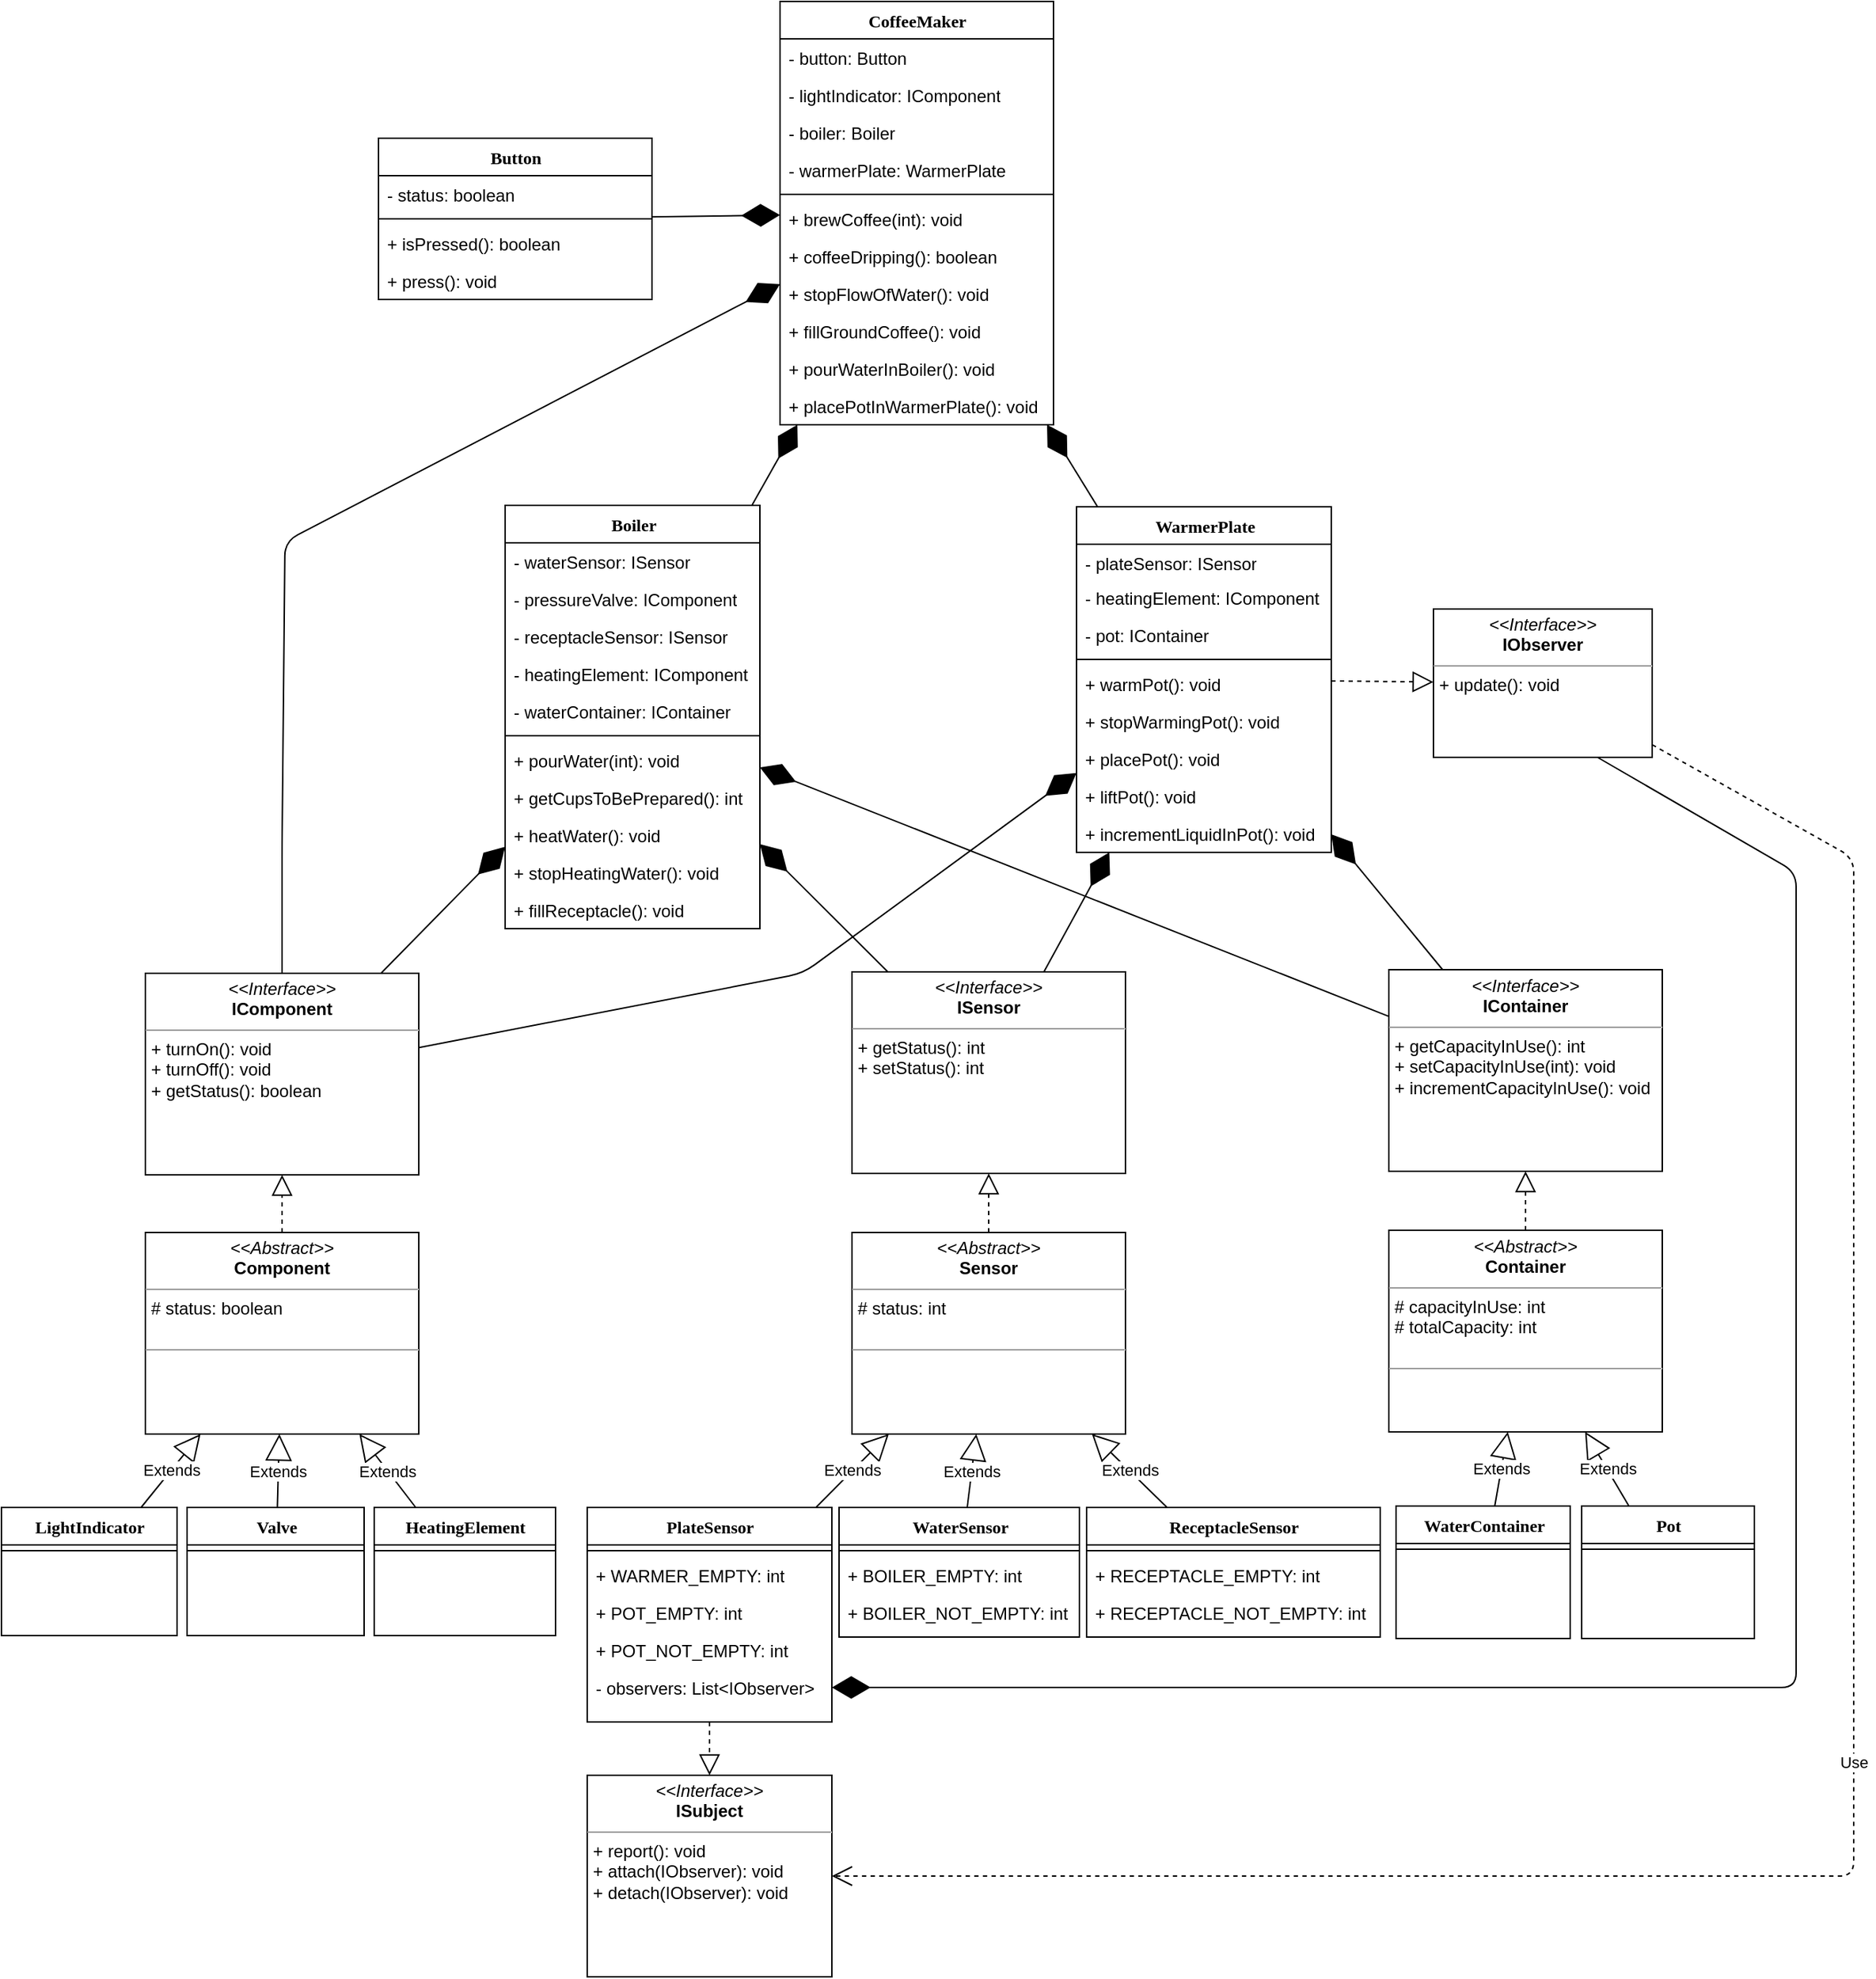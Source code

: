 <mxfile version="10.6.7" type="device"><diagram name="Page-1" id="6133507b-19e7-1e82-6fc7-422aa6c4b21f"><mxGraphModel dx="1800" dy="1575" grid="1" gridSize="10" guides="1" tooltips="1" connect="1" arrows="1" fold="1" page="1" pageScale="1" pageWidth="1100" pageHeight="850" background="#ffffff" math="0" shadow="0"><root><mxCell id="0"/><mxCell id="1" parent="0"/><mxCell id="235556782a83e6d0-1" value="LightIndicator" style="swimlane;html=1;fontStyle=1;align=center;verticalAlign=top;childLayout=stackLayout;horizontal=1;startSize=26;horizontalStack=0;resizeParent=1;resizeLast=0;collapsible=1;marginBottom=0;swimlaneFillColor=#ffffff;rounded=0;shadow=0;comic=0;labelBackgroundColor=none;strokeColor=#000000;strokeWidth=1;fillColor=none;fontFamily=Verdana;fontSize=12;fontColor=#000000;" parent="1" vertex="1"><mxGeometry x="153" y="591" width="122" height="89" as="geometry"/></mxCell><mxCell id="235556782a83e6d0-6" value="" style="line;html=1;strokeWidth=1;fillColor=none;align=left;verticalAlign=middle;spacingTop=-1;spacingLeft=3;spacingRight=3;rotatable=0;labelPosition=right;points=[];portConstraint=eastwest;" parent="235556782a83e6d0-1" vertex="1"><mxGeometry y="26" width="122" height="8" as="geometry"/></mxCell><mxCell id="78961159f06e98e8-69" value="Valve" style="swimlane;html=1;fontStyle=1;align=center;verticalAlign=top;childLayout=stackLayout;horizontal=1;startSize=26;horizontalStack=0;resizeParent=1;resizeLast=0;collapsible=1;marginBottom=0;swimlaneFillColor=#ffffff;rounded=0;shadow=0;comic=0;labelBackgroundColor=none;strokeColor=#000000;strokeWidth=1;fillColor=none;fontFamily=Verdana;fontSize=12;fontColor=#000000;" parent="1" vertex="1"><mxGeometry x="282" y="591" width="123" height="89" as="geometry"/></mxCell><mxCell id="78961159f06e98e8-77" value="" style="line;html=1;strokeWidth=1;fillColor=none;align=left;verticalAlign=middle;spacingTop=-1;spacingLeft=3;spacingRight=3;rotatable=0;labelPosition=right;points=[];portConstraint=eastwest;" parent="78961159f06e98e8-69" vertex="1"><mxGeometry y="26" width="123" height="8" as="geometry"/></mxCell><mxCell id="78961159f06e98e8-108" value="HeatingElement" style="swimlane;html=1;fontStyle=1;align=center;verticalAlign=top;childLayout=stackLayout;horizontal=1;startSize=26;horizontalStack=0;resizeParent=1;resizeLast=0;collapsible=1;marginBottom=0;swimlaneFillColor=#ffffff;rounded=0;shadow=0;comic=0;labelBackgroundColor=none;strokeColor=#000000;strokeWidth=1;fillColor=none;fontFamily=Verdana;fontSize=12;fontColor=#000000;" parent="1" vertex="1"><mxGeometry x="412" y="591" width="126" height="89" as="geometry"/></mxCell><mxCell id="78961159f06e98e8-116" value="" style="line;html=1;strokeWidth=1;fillColor=none;align=left;verticalAlign=middle;spacingTop=-1;spacingLeft=3;spacingRight=3;rotatable=0;labelPosition=right;points=[];portConstraint=eastwest;" parent="78961159f06e98e8-108" vertex="1"><mxGeometry y="26" width="126" height="8" as="geometry"/></mxCell><mxCell id="b94bc138ca980ef-1" value="&lt;p style=&quot;margin: 0px ; margin-top: 4px ; text-align: center&quot;&gt;&lt;i&gt;&amp;lt;&amp;lt;Interface&amp;gt;&amp;gt;&lt;/i&gt;&lt;br&gt;&lt;b&gt;IComponent&lt;/b&gt;&lt;/p&gt;&lt;hr size=&quot;1&quot;&gt;&lt;p style=&quot;margin: 0px ; margin-left: 4px&quot;&gt;&lt;/p&gt;&lt;p style=&quot;margin: 0px ; margin-left: 4px&quot;&gt;+ turnOn(): void&lt;br&gt;+ turnOff(): void&lt;/p&gt;&lt;p style=&quot;margin: 0px ; margin-left: 4px&quot;&gt;+ getStatus(): boolean&lt;/p&gt;" style="verticalAlign=top;align=left;overflow=fill;fontSize=12;fontFamily=Helvetica;html=1;rounded=0;shadow=0;comic=0;labelBackgroundColor=none;strokeColor=#000000;strokeWidth=1;fillColor=#ffffff;" parent="1" vertex="1"><mxGeometry x="253" y="220" width="190" height="140" as="geometry"/></mxCell><mxCell id="yU4iAAPaWpDzM0BWO3SC-5" value="&lt;p style=&quot;margin: 0px ; margin-top: 4px ; text-align: center&quot;&gt;&lt;i&gt;&amp;lt;&amp;lt;Interface&amp;gt;&amp;gt;&lt;/i&gt;&lt;br&gt;&lt;b&gt;ISensor&lt;/b&gt;&lt;/p&gt;&lt;hr size=&quot;1&quot;&gt;&lt;p style=&quot;margin: 0px ; margin-left: 4px&quot;&gt;&lt;/p&gt;&lt;p style=&quot;margin: 0px ; margin-left: 4px&quot;&gt;+ getStatus(): int&lt;/p&gt;&lt;p style=&quot;margin: 0px ; margin-left: 4px&quot;&gt;+ setStatus(): int&lt;/p&gt;" style="verticalAlign=top;align=left;overflow=fill;fontSize=12;fontFamily=Helvetica;html=1;rounded=0;shadow=0;comic=0;labelBackgroundColor=none;strokeColor=#000000;strokeWidth=1;fillColor=#ffffff;" parent="1" vertex="1"><mxGeometry x="744" y="219" width="190" height="140" as="geometry"/></mxCell><mxCell id="yU4iAAPaWpDzM0BWO3SC-6" value="&lt;p style=&quot;margin: 0px ; margin-top: 4px ; text-align: center&quot;&gt;&lt;i&gt;&amp;lt;&amp;lt;Abstract&amp;gt;&amp;gt;&lt;/i&gt;&lt;br&gt;&lt;b&gt;Sensor&lt;/b&gt;&lt;/p&gt;&lt;hr size=&quot;1&quot;&gt;&lt;p style=&quot;margin: 0px ; margin-left: 4px&quot;&gt;# status: int&lt;br&gt;&lt;br&gt;&lt;/p&gt;&lt;hr size=&quot;1&quot;&gt;&lt;p style=&quot;margin: 0px ; margin-left: 4px&quot;&gt;&lt;br&gt;&lt;/p&gt;" style="verticalAlign=top;align=left;overflow=fill;fontSize=12;fontFamily=Helvetica;html=1;rounded=0;shadow=0;comic=0;labelBackgroundColor=none;strokeColor=#000000;strokeWidth=1;fillColor=#ffffff;" parent="1" vertex="1"><mxGeometry x="744" y="400" width="190" height="140" as="geometry"/></mxCell><mxCell id="yU4iAAPaWpDzM0BWO3SC-8" value="PlateSensor" style="swimlane;html=1;fontStyle=1;align=center;verticalAlign=top;childLayout=stackLayout;horizontal=1;startSize=26;horizontalStack=0;resizeParent=1;resizeLast=0;collapsible=1;marginBottom=0;swimlaneFillColor=#ffffff;rounded=0;shadow=0;comic=0;labelBackgroundColor=none;strokeColor=#000000;strokeWidth=1;fillColor=none;fontFamily=Verdana;fontSize=12;fontColor=#000000;" parent="1" vertex="1"><mxGeometry x="560" y="591" width="170" height="149" as="geometry"/></mxCell><mxCell id="yU4iAAPaWpDzM0BWO3SC-10" value="" style="line;html=1;strokeWidth=1;fillColor=none;align=left;verticalAlign=middle;spacingTop=-1;spacingLeft=3;spacingRight=3;rotatable=0;labelPosition=right;points=[];portConstraint=eastwest;" parent="yU4iAAPaWpDzM0BWO3SC-8" vertex="1"><mxGeometry y="26" width="170" height="8" as="geometry"/></mxCell><mxCell id="7MHQexkjgy7k1ktysqNi-7" value="+ WARMER_EMPTY: int&lt;br&gt;" style="text;html=1;strokeColor=none;fillColor=none;align=left;verticalAlign=top;spacingLeft=4;spacingRight=4;whiteSpace=wrap;overflow=hidden;rotatable=0;points=[[0,0.5],[1,0.5]];portConstraint=eastwest;" parent="yU4iAAPaWpDzM0BWO3SC-8" vertex="1"><mxGeometry y="34" width="170" height="26" as="geometry"/></mxCell><mxCell id="7MHQexkjgy7k1ktysqNi-6" value="+ POT_EMPTY: int&lt;br&gt;" style="text;html=1;strokeColor=none;fillColor=none;align=left;verticalAlign=top;spacingLeft=4;spacingRight=4;whiteSpace=wrap;overflow=hidden;rotatable=0;points=[[0,0.5],[1,0.5]];portConstraint=eastwest;" parent="yU4iAAPaWpDzM0BWO3SC-8" vertex="1"><mxGeometry y="60" width="170" height="26" as="geometry"/></mxCell><mxCell id="7MHQexkjgy7k1ktysqNi-5" value="+ POT_NOT_EMPTY: int&lt;br&gt;" style="text;html=1;strokeColor=none;fillColor=none;align=left;verticalAlign=top;spacingLeft=4;spacingRight=4;whiteSpace=wrap;overflow=hidden;rotatable=0;points=[[0,0.5],[1,0.5]];portConstraint=eastwest;" parent="yU4iAAPaWpDzM0BWO3SC-8" vertex="1"><mxGeometry y="86" width="170" height="26" as="geometry"/></mxCell><mxCell id="A3NZScQOBJSLnSJwCH1J-5" value="- observers:&amp;nbsp;List&amp;lt;IObserver&amp;gt;&lt;br&gt;&lt;br&gt;&lt;br&gt;" style="text;html=1;strokeColor=none;fillColor=none;align=left;verticalAlign=top;spacingLeft=4;spacingRight=4;whiteSpace=wrap;overflow=hidden;rotatable=0;points=[[0,0.5],[1,0.5]];portConstraint=eastwest;" parent="yU4iAAPaWpDzM0BWO3SC-8" vertex="1"><mxGeometry y="112" width="170" height="26" as="geometry"/></mxCell><mxCell id="yU4iAAPaWpDzM0BWO3SC-11" value="WaterSensor" style="swimlane;html=1;fontStyle=1;align=center;verticalAlign=top;childLayout=stackLayout;horizontal=1;startSize=26;horizontalStack=0;resizeParent=1;resizeLast=0;collapsible=1;marginBottom=0;swimlaneFillColor=#ffffff;rounded=0;shadow=0;comic=0;labelBackgroundColor=none;strokeColor=#000000;strokeWidth=1;fillColor=none;fontFamily=Verdana;fontSize=12;fontColor=#000000;" parent="1" vertex="1"><mxGeometry x="735" y="591" width="167" height="90" as="geometry"/></mxCell><mxCell id="yU4iAAPaWpDzM0BWO3SC-13" value="" style="line;html=1;strokeWidth=1;fillColor=none;align=left;verticalAlign=middle;spacingTop=-1;spacingLeft=3;spacingRight=3;rotatable=0;labelPosition=right;points=[];portConstraint=eastwest;" parent="yU4iAAPaWpDzM0BWO3SC-11" vertex="1"><mxGeometry y="26" width="167" height="8" as="geometry"/></mxCell><mxCell id="7MHQexkjgy7k1ktysqNi-9" value="+ BOILER_EMPTY: int&lt;br&gt;" style="text;html=1;strokeColor=none;fillColor=none;align=left;verticalAlign=top;spacingLeft=4;spacingRight=4;whiteSpace=wrap;overflow=hidden;rotatable=0;points=[[0,0.5],[1,0.5]];portConstraint=eastwest;" parent="yU4iAAPaWpDzM0BWO3SC-11" vertex="1"><mxGeometry y="34" width="167" height="26" as="geometry"/></mxCell><mxCell id="7MHQexkjgy7k1ktysqNi-8" value="+ BOILER_NOT_EMPTY: int&lt;br&gt;" style="text;html=1;strokeColor=none;fillColor=none;align=left;verticalAlign=top;spacingLeft=4;spacingRight=4;whiteSpace=wrap;overflow=hidden;rotatable=0;points=[[0,0.5],[1,0.5]];portConstraint=eastwest;" parent="yU4iAAPaWpDzM0BWO3SC-11" vertex="1"><mxGeometry y="60" width="167" height="26" as="geometry"/></mxCell><mxCell id="yU4iAAPaWpDzM0BWO3SC-16" value="Extends" style="endArrow=block;endSize=16;endFill=0;html=1;" parent="1" source="yU4iAAPaWpDzM0BWO3SC-8" target="yU4iAAPaWpDzM0BWO3SC-6" edge="1"><mxGeometry width="160" relative="1" as="geometry"><mxPoint x="194" y="750" as="sourcePoint"/><mxPoint x="354" y="750" as="targetPoint"/></mxGeometry></mxCell><mxCell id="yU4iAAPaWpDzM0BWO3SC-17" value="Extends" style="endArrow=block;endSize=16;endFill=0;html=1;" parent="1" source="yU4iAAPaWpDzM0BWO3SC-11" target="yU4iAAPaWpDzM0BWO3SC-6" edge="1"><mxGeometry width="160" relative="1" as="geometry"><mxPoint x="767.75" y="600" as="sourcePoint"/><mxPoint x="799.543" y="555" as="targetPoint"/></mxGeometry></mxCell><mxCell id="yU4iAAPaWpDzM0BWO3SC-18" value="Boiler" style="swimlane;html=1;fontStyle=1;align=center;verticalAlign=top;childLayout=stackLayout;horizontal=1;startSize=26;horizontalStack=0;resizeParent=1;resizeLast=0;collapsible=1;marginBottom=0;swimlaneFillColor=#ffffff;rounded=0;shadow=0;comic=0;labelBackgroundColor=none;strokeColor=#000000;strokeWidth=1;fillColor=none;fontFamily=Verdana;fontSize=12;fontColor=#000000;" parent="1" vertex="1"><mxGeometry x="503" y="-105" width="177" height="294" as="geometry"/></mxCell><mxCell id="yU4iAAPaWpDzM0BWO3SC-25" value="- waterSensor: ISensor&lt;br&gt;" style="text;html=1;strokeColor=none;fillColor=none;align=left;verticalAlign=top;spacingLeft=4;spacingRight=4;whiteSpace=wrap;overflow=hidden;rotatable=0;points=[[0,0.5],[1,0.5]];portConstraint=eastwest;" parent="yU4iAAPaWpDzM0BWO3SC-18" vertex="1"><mxGeometry y="26" width="177" height="26" as="geometry"/></mxCell><mxCell id="yU4iAAPaWpDzM0BWO3SC-24" value="- pressureValve: IComponent&lt;br&gt;" style="text;html=1;strokeColor=none;fillColor=none;align=left;verticalAlign=top;spacingLeft=4;spacingRight=4;whiteSpace=wrap;overflow=hidden;rotatable=0;points=[[0,0.5],[1,0.5]];portConstraint=eastwest;" parent="yU4iAAPaWpDzM0BWO3SC-18" vertex="1"><mxGeometry y="52" width="177" height="26" as="geometry"/></mxCell><mxCell id="7MHQexkjgy7k1ktysqNi-1" value="- receptacleSensor: ISensor&lt;br&gt;" style="text;html=1;strokeColor=none;fillColor=none;align=left;verticalAlign=top;spacingLeft=4;spacingRight=4;whiteSpace=wrap;overflow=hidden;rotatable=0;points=[[0,0.5],[1,0.5]];portConstraint=eastwest;" parent="yU4iAAPaWpDzM0BWO3SC-18" vertex="1"><mxGeometry y="78" width="177" height="26" as="geometry"/></mxCell><mxCell id="HhmbuVHOlJZsZI76Dc89-12" value="- heatingElement: IComponent&lt;br&gt;" style="text;html=1;strokeColor=none;fillColor=none;align=left;verticalAlign=top;spacingLeft=4;spacingRight=4;whiteSpace=wrap;overflow=hidden;rotatable=0;points=[[0,0.5],[1,0.5]];portConstraint=eastwest;" parent="yU4iAAPaWpDzM0BWO3SC-18" vertex="1"><mxGeometry y="104" width="177" height="26" as="geometry"/></mxCell><mxCell id="yU4iAAPaWpDzM0BWO3SC-19" value="- waterContainer: IContainer&lt;br&gt;" style="text;html=1;strokeColor=none;fillColor=none;align=left;verticalAlign=top;spacingLeft=4;spacingRight=4;whiteSpace=wrap;overflow=hidden;rotatable=0;points=[[0,0.5],[1,0.5]];portConstraint=eastwest;" parent="yU4iAAPaWpDzM0BWO3SC-18" vertex="1"><mxGeometry y="130" width="177" height="26" as="geometry"/></mxCell><mxCell id="yU4iAAPaWpDzM0BWO3SC-20" value="" style="line;html=1;strokeWidth=1;fillColor=none;align=left;verticalAlign=middle;spacingTop=-1;spacingLeft=3;spacingRight=3;rotatable=0;labelPosition=right;points=[];portConstraint=eastwest;" parent="yU4iAAPaWpDzM0BWO3SC-18" vertex="1"><mxGeometry y="156" width="177" height="8" as="geometry"/></mxCell><mxCell id="A3NZScQOBJSLnSJwCH1J-9" value="+ pourWater(int): void&lt;br&gt;" style="text;html=1;strokeColor=none;fillColor=none;align=left;verticalAlign=top;spacingLeft=4;spacingRight=4;whiteSpace=wrap;overflow=hidden;rotatable=0;points=[[0,0.5],[1,0.5]];portConstraint=eastwest;" parent="yU4iAAPaWpDzM0BWO3SC-18" vertex="1"><mxGeometry y="164" width="177" height="26" as="geometry"/></mxCell><mxCell id="A3NZScQOBJSLnSJwCH1J-8" value="+ getCupsToBePrepared(): int&lt;br&gt;" style="text;html=1;strokeColor=none;fillColor=none;align=left;verticalAlign=top;spacingLeft=4;spacingRight=4;whiteSpace=wrap;overflow=hidden;rotatable=0;points=[[0,0.5],[1,0.5]];portConstraint=eastwest;" parent="yU4iAAPaWpDzM0BWO3SC-18" vertex="1"><mxGeometry y="190" width="177" height="26" as="geometry"/></mxCell><mxCell id="yU4iAAPaWpDzM0BWO3SC-26" value="+ heatWater(): void&lt;br&gt;" style="text;html=1;strokeColor=none;fillColor=none;align=left;verticalAlign=top;spacingLeft=4;spacingRight=4;whiteSpace=wrap;overflow=hidden;rotatable=0;points=[[0,0.5],[1,0.5]];portConstraint=eastwest;" parent="yU4iAAPaWpDzM0BWO3SC-18" vertex="1"><mxGeometry y="216" width="177" height="26" as="geometry"/></mxCell><mxCell id="A3NZScQOBJSLnSJwCH1J-10" value="+ stopHeatingWater(): void&lt;br&gt;" style="text;html=1;strokeColor=none;fillColor=none;align=left;verticalAlign=top;spacingLeft=4;spacingRight=4;whiteSpace=wrap;overflow=hidden;rotatable=0;points=[[0,0.5],[1,0.5]];portConstraint=eastwest;" parent="yU4iAAPaWpDzM0BWO3SC-18" vertex="1"><mxGeometry y="242" width="177" height="26" as="geometry"/></mxCell><mxCell id="yU4iAAPaWpDzM0BWO3SC-27" value="+ fillReceptacle(): void&lt;br&gt;" style="text;html=1;strokeColor=none;fillColor=none;align=left;verticalAlign=top;spacingLeft=4;spacingRight=4;whiteSpace=wrap;overflow=hidden;rotatable=0;points=[[0,0.5],[1,0.5]];portConstraint=eastwest;" parent="yU4iAAPaWpDzM0BWO3SC-18" vertex="1"><mxGeometry y="268" width="177" height="26" as="geometry"/></mxCell><mxCell id="yU4iAAPaWpDzM0BWO3SC-21" value="WarmerPlate" style="swimlane;html=1;fontStyle=1;align=center;verticalAlign=top;childLayout=stackLayout;horizontal=1;startSize=26;horizontalStack=0;resizeParent=1;resizeLast=0;collapsible=1;marginBottom=0;swimlaneFillColor=#ffffff;rounded=0;shadow=0;comic=0;labelBackgroundColor=none;strokeColor=#000000;strokeWidth=1;fillColor=none;fontFamily=Verdana;fontSize=12;fontColor=#000000;" parent="1" vertex="1"><mxGeometry x="900" y="-104" width="177" height="240" as="geometry"/></mxCell><mxCell id="yU4iAAPaWpDzM0BWO3SC-28" value="- plateSensor: ISensor" style="text;html=1;strokeColor=none;fillColor=none;align=left;verticalAlign=top;spacingLeft=4;spacingRight=4;whiteSpace=wrap;overflow=hidden;rotatable=0;points=[[0,0.5],[1,0.5]];portConstraint=eastwest;" parent="yU4iAAPaWpDzM0BWO3SC-21" vertex="1"><mxGeometry y="26" width="177" height="24" as="geometry"/></mxCell><mxCell id="HhmbuVHOlJZsZI76Dc89-13" value="- heatingElement: IComponent" style="text;html=1;strokeColor=none;fillColor=none;align=left;verticalAlign=top;spacingLeft=4;spacingRight=4;whiteSpace=wrap;overflow=hidden;rotatable=0;points=[[0,0.5],[1,0.5]];portConstraint=eastwest;" parent="yU4iAAPaWpDzM0BWO3SC-21" vertex="1"><mxGeometry y="50" width="177" height="26" as="geometry"/></mxCell><mxCell id="yU4iAAPaWpDzM0BWO3SC-22" value="- pot: IContainer" style="text;html=1;strokeColor=none;fillColor=none;align=left;verticalAlign=top;spacingLeft=4;spacingRight=4;whiteSpace=wrap;overflow=hidden;rotatable=0;points=[[0,0.5],[1,0.5]];portConstraint=eastwest;" parent="yU4iAAPaWpDzM0BWO3SC-21" vertex="1"><mxGeometry y="76" width="177" height="26" as="geometry"/></mxCell><mxCell id="yU4iAAPaWpDzM0BWO3SC-23" value="" style="line;html=1;strokeWidth=1;fillColor=none;align=left;verticalAlign=middle;spacingTop=-1;spacingLeft=3;spacingRight=3;rotatable=0;labelPosition=right;points=[];portConstraint=eastwest;" parent="yU4iAAPaWpDzM0BWO3SC-21" vertex="1"><mxGeometry y="102" width="177" height="8" as="geometry"/></mxCell><mxCell id="A3NZScQOBJSLnSJwCH1J-11" value="+ warmPot(): void" style="text;html=1;strokeColor=none;fillColor=none;align=left;verticalAlign=top;spacingLeft=4;spacingRight=4;whiteSpace=wrap;overflow=hidden;rotatable=0;points=[[0,0.5],[1,0.5]];portConstraint=eastwest;" parent="yU4iAAPaWpDzM0BWO3SC-21" vertex="1"><mxGeometry y="110" width="177" height="26" as="geometry"/></mxCell><mxCell id="yU4iAAPaWpDzM0BWO3SC-30" value="+ stopWarmingPot(): void" style="text;html=1;strokeColor=none;fillColor=none;align=left;verticalAlign=top;spacingLeft=4;spacingRight=4;whiteSpace=wrap;overflow=hidden;rotatable=0;points=[[0,0.5],[1,0.5]];portConstraint=eastwest;" parent="yU4iAAPaWpDzM0BWO3SC-21" vertex="1"><mxGeometry y="136" width="177" height="26" as="geometry"/></mxCell><mxCell id="A3NZScQOBJSLnSJwCH1J-12" value="+ placePot(): void" style="text;html=1;strokeColor=none;fillColor=none;align=left;verticalAlign=top;spacingLeft=4;spacingRight=4;whiteSpace=wrap;overflow=hidden;rotatable=0;points=[[0,0.5],[1,0.5]];portConstraint=eastwest;" parent="yU4iAAPaWpDzM0BWO3SC-21" vertex="1"><mxGeometry y="162" width="177" height="26" as="geometry"/></mxCell><mxCell id="A3NZScQOBJSLnSJwCH1J-13" value="+ liftPot(): void" style="text;html=1;strokeColor=none;fillColor=none;align=left;verticalAlign=top;spacingLeft=4;spacingRight=4;whiteSpace=wrap;overflow=hidden;rotatable=0;points=[[0,0.5],[1,0.5]];portConstraint=eastwest;" parent="yU4iAAPaWpDzM0BWO3SC-21" vertex="1"><mxGeometry y="188" width="177" height="26" as="geometry"/></mxCell><mxCell id="yU4iAAPaWpDzM0BWO3SC-29" value="+ incrementLiquidInPot(): void" style="text;html=1;strokeColor=none;fillColor=none;align=left;verticalAlign=top;spacingLeft=4;spacingRight=4;whiteSpace=wrap;overflow=hidden;rotatable=0;points=[[0,0.5],[1,0.5]];portConstraint=eastwest;" parent="yU4iAAPaWpDzM0BWO3SC-21" vertex="1"><mxGeometry y="214" width="177" height="26" as="geometry"/></mxCell><mxCell id="yU4iAAPaWpDzM0BWO3SC-31" value="CoffeeMaker" style="swimlane;html=1;fontStyle=1;align=center;verticalAlign=top;childLayout=stackLayout;horizontal=1;startSize=26;horizontalStack=0;resizeParent=1;resizeLast=0;collapsible=1;marginBottom=0;swimlaneFillColor=#ffffff;rounded=0;shadow=0;comic=0;labelBackgroundColor=none;strokeColor=#000000;strokeWidth=1;fillColor=none;fontFamily=Verdana;fontSize=12;fontColor=#000000;" parent="1" vertex="1"><mxGeometry x="694" y="-455" width="190" height="294" as="geometry"/></mxCell><mxCell id="yU4iAAPaWpDzM0BWO3SC-32" value="- button: Button&lt;br&gt;" style="text;html=1;strokeColor=none;fillColor=none;align=left;verticalAlign=top;spacingLeft=4;spacingRight=4;whiteSpace=wrap;overflow=hidden;rotatable=0;points=[[0,0.5],[1,0.5]];portConstraint=eastwest;" parent="yU4iAAPaWpDzM0BWO3SC-31" vertex="1"><mxGeometry y="26" width="190" height="26" as="geometry"/></mxCell><mxCell id="yU4iAAPaWpDzM0BWO3SC-38" value="- lightIndicator: IComponent&lt;br&gt;" style="text;html=1;strokeColor=none;fillColor=none;align=left;verticalAlign=top;spacingLeft=4;spacingRight=4;whiteSpace=wrap;overflow=hidden;rotatable=0;points=[[0,0.5],[1,0.5]];portConstraint=eastwest;" parent="yU4iAAPaWpDzM0BWO3SC-31" vertex="1"><mxGeometry y="52" width="190" height="26" as="geometry"/></mxCell><mxCell id="yU4iAAPaWpDzM0BWO3SC-33" value="- boiler: Boiler&lt;br&gt;&lt;br&gt;" style="text;html=1;strokeColor=none;fillColor=none;align=left;verticalAlign=top;spacingLeft=4;spacingRight=4;whiteSpace=wrap;overflow=hidden;rotatable=0;points=[[0,0.5],[1,0.5]];portConstraint=eastwest;" parent="yU4iAAPaWpDzM0BWO3SC-31" vertex="1"><mxGeometry y="78" width="190" height="26" as="geometry"/></mxCell><mxCell id="yU4iAAPaWpDzM0BWO3SC-34" value="- warmerPlate: WarmerPlate&lt;br&gt;" style="text;html=1;strokeColor=none;fillColor=none;align=left;verticalAlign=top;spacingLeft=4;spacingRight=4;whiteSpace=wrap;overflow=hidden;rotatable=0;points=[[0,0.5],[1,0.5]];portConstraint=eastwest;" parent="yU4iAAPaWpDzM0BWO3SC-31" vertex="1"><mxGeometry y="104" width="190" height="26" as="geometry"/></mxCell><mxCell id="yU4iAAPaWpDzM0BWO3SC-35" value="" style="line;html=1;strokeWidth=1;fillColor=none;align=left;verticalAlign=middle;spacingTop=-1;spacingLeft=3;spacingRight=3;rotatable=0;labelPosition=right;points=[];portConstraint=eastwest;" parent="yU4iAAPaWpDzM0BWO3SC-31" vertex="1"><mxGeometry y="130" width="190" height="8" as="geometry"/></mxCell><mxCell id="yU4iAAPaWpDzM0BWO3SC-36" value="+ brewCoffee(int): void&lt;br&gt;" style="text;html=1;strokeColor=none;fillColor=none;align=left;verticalAlign=top;spacingLeft=4;spacingRight=4;whiteSpace=wrap;overflow=hidden;rotatable=0;points=[[0,0.5],[1,0.5]];portConstraint=eastwest;" parent="yU4iAAPaWpDzM0BWO3SC-31" vertex="1"><mxGeometry y="138" width="190" height="26" as="geometry"/></mxCell><mxCell id="A3NZScQOBJSLnSJwCH1J-14" value="+ coffeeDripping(): boolean&lt;br&gt;" style="text;html=1;strokeColor=none;fillColor=none;align=left;verticalAlign=top;spacingLeft=4;spacingRight=4;whiteSpace=wrap;overflow=hidden;rotatable=0;points=[[0,0.5],[1,0.5]];portConstraint=eastwest;" parent="yU4iAAPaWpDzM0BWO3SC-31" vertex="1"><mxGeometry y="164" width="190" height="26" as="geometry"/></mxCell><mxCell id="A3NZScQOBJSLnSJwCH1J-15" value="+ stopFlowOfWater(): void&lt;br&gt;" style="text;html=1;strokeColor=none;fillColor=none;align=left;verticalAlign=top;spacingLeft=4;spacingRight=4;whiteSpace=wrap;overflow=hidden;rotatable=0;points=[[0,0.5],[1,0.5]];portConstraint=eastwest;" parent="yU4iAAPaWpDzM0BWO3SC-31" vertex="1"><mxGeometry y="190" width="190" height="26" as="geometry"/></mxCell><mxCell id="A3NZScQOBJSLnSJwCH1J-16" value="+ fillGroundCoffee(): void&lt;br&gt;" style="text;html=1;strokeColor=none;fillColor=none;align=left;verticalAlign=top;spacingLeft=4;spacingRight=4;whiteSpace=wrap;overflow=hidden;rotatable=0;points=[[0,0.5],[1,0.5]];portConstraint=eastwest;" parent="yU4iAAPaWpDzM0BWO3SC-31" vertex="1"><mxGeometry y="216" width="190" height="26" as="geometry"/></mxCell><mxCell id="A3NZScQOBJSLnSJwCH1J-17" value="+ pourWaterInBoiler(): void&lt;br&gt;" style="text;html=1;strokeColor=none;fillColor=none;align=left;verticalAlign=top;spacingLeft=4;spacingRight=4;whiteSpace=wrap;overflow=hidden;rotatable=0;points=[[0,0.5],[1,0.5]];portConstraint=eastwest;" parent="yU4iAAPaWpDzM0BWO3SC-31" vertex="1"><mxGeometry y="242" width="190" height="26" as="geometry"/></mxCell><mxCell id="yU4iAAPaWpDzM0BWO3SC-37" value="+ placePotInWarmerPlate(): void&lt;br&gt;" style="text;html=1;strokeColor=none;fillColor=none;align=left;verticalAlign=top;spacingLeft=4;spacingRight=4;whiteSpace=wrap;overflow=hidden;rotatable=0;points=[[0,0.5],[1,0.5]];portConstraint=eastwest;" parent="yU4iAAPaWpDzM0BWO3SC-31" vertex="1"><mxGeometry y="268" width="190" height="26" as="geometry"/></mxCell><mxCell id="yU4iAAPaWpDzM0BWO3SC-39" value="" style="endArrow=diamondThin;endFill=1;endSize=24;html=1;" parent="1" source="b94bc138ca980ef-1" target="yU4iAAPaWpDzM0BWO3SC-18" edge="1"><mxGeometry width="160" relative="1" as="geometry"><mxPoint x="70" y="240" as="sourcePoint"/><mxPoint x="230" y="240" as="targetPoint"/></mxGeometry></mxCell><mxCell id="yU4iAAPaWpDzM0BWO3SC-40" value="" style="endArrow=diamondThin;endFill=1;endSize=24;html=1;" parent="1" source="yU4iAAPaWpDzM0BWO3SC-5" target="yU4iAAPaWpDzM0BWO3SC-18" edge="1"><mxGeometry width="160" relative="1" as="geometry"><mxPoint x="380.897" y="236" as="sourcePoint"/><mxPoint x="421.41" y="157" as="targetPoint"/></mxGeometry></mxCell><mxCell id="yU4iAAPaWpDzM0BWO3SC-41" value="" style="endArrow=diamondThin;endFill=1;endSize=24;html=1;" parent="1" source="b94bc138ca980ef-1" target="yU4iAAPaWpDzM0BWO3SC-21" edge="1"><mxGeometry width="160" relative="1" as="geometry"><mxPoint x="380.897" y="236" as="sourcePoint"/><mxPoint x="421.41" y="157" as="targetPoint"/><Array as="points"><mxPoint x="710" y="220"/></Array></mxGeometry></mxCell><mxCell id="yU4iAAPaWpDzM0BWO3SC-42" value="" style="endArrow=diamondThin;endFill=1;endSize=24;html=1;" parent="1" source="yU4iAAPaWpDzM0BWO3SC-5" target="yU4iAAPaWpDzM0BWO3SC-21" edge="1"><mxGeometry width="160" relative="1" as="geometry"><mxPoint x="780" y="247.171" as="sourcePoint"/><mxPoint x="560" y="124.829" as="targetPoint"/></mxGeometry></mxCell><mxCell id="yU4iAAPaWpDzM0BWO3SC-43" value="" style="endArrow=diamondThin;endFill=1;endSize=24;html=1;" parent="1" source="yU4iAAPaWpDzM0BWO3SC-18" target="yU4iAAPaWpDzM0BWO3SC-31" edge="1"><mxGeometry width="160" relative="1" as="geometry"><mxPoint x="70" y="10.031" as="sourcePoint"/><mxPoint x="370" y="-143.031" as="targetPoint"/></mxGeometry></mxCell><mxCell id="yU4iAAPaWpDzM0BWO3SC-44" value="" style="endArrow=diamondThin;endFill=1;endSize=24;html=1;" parent="1" source="yU4iAAPaWpDzM0BWO3SC-21" target="yU4iAAPaWpDzM0BWO3SC-31" edge="1"><mxGeometry width="160" relative="1" as="geometry"><mxPoint x="523.621" y="-13" as="sourcePoint"/><mxPoint x="579.483" y="-94" as="targetPoint"/></mxGeometry></mxCell><mxCell id="yU4iAAPaWpDzM0BWO3SC-45" value="" style="endArrow=diamondThin;endFill=1;endSize=24;html=1;" parent="1" source="b94bc138ca980ef-1" target="yU4iAAPaWpDzM0BWO3SC-31" edge="1"><mxGeometry width="160" relative="1" as="geometry"><mxPoint x="523.621" y="-13" as="sourcePoint"/><mxPoint x="579.483" y="-94" as="targetPoint"/><Array as="points"><mxPoint x="348" y="130"/><mxPoint x="350" y="-80"/></Array></mxGeometry></mxCell><mxCell id="yU4iAAPaWpDzM0BWO3SC-46" value="Button" style="swimlane;html=1;fontStyle=1;align=center;verticalAlign=top;childLayout=stackLayout;horizontal=1;startSize=26;horizontalStack=0;resizeParent=1;resizeLast=0;collapsible=1;marginBottom=0;swimlaneFillColor=#ffffff;rounded=0;shadow=0;comic=0;labelBackgroundColor=none;strokeColor=#000000;strokeWidth=1;fillColor=none;fontFamily=Verdana;fontSize=12;fontColor=#000000;" parent="1" vertex="1"><mxGeometry x="415" y="-360" width="190" height="112" as="geometry"/></mxCell><mxCell id="yU4iAAPaWpDzM0BWO3SC-47" value="- status: boolean&lt;br&gt;" style="text;html=1;strokeColor=none;fillColor=none;align=left;verticalAlign=top;spacingLeft=4;spacingRight=4;whiteSpace=wrap;overflow=hidden;rotatable=0;points=[[0,0.5],[1,0.5]];portConstraint=eastwest;" parent="yU4iAAPaWpDzM0BWO3SC-46" vertex="1"><mxGeometry y="26" width="190" height="26" as="geometry"/></mxCell><mxCell id="yU4iAAPaWpDzM0BWO3SC-51" value="" style="line;html=1;strokeWidth=1;fillColor=none;align=left;verticalAlign=middle;spacingTop=-1;spacingLeft=3;spacingRight=3;rotatable=0;labelPosition=right;points=[];portConstraint=eastwest;" parent="yU4iAAPaWpDzM0BWO3SC-46" vertex="1"><mxGeometry y="52" width="190" height="8" as="geometry"/></mxCell><mxCell id="HhmbuVHOlJZsZI76Dc89-16" value="+ isPressed(): boolean&lt;br&gt;" style="text;html=1;strokeColor=none;fillColor=none;align=left;verticalAlign=top;spacingLeft=4;spacingRight=4;whiteSpace=wrap;overflow=hidden;rotatable=0;points=[[0,0.5],[1,0.5]];portConstraint=eastwest;" parent="yU4iAAPaWpDzM0BWO3SC-46" vertex="1"><mxGeometry y="60" width="190" height="26" as="geometry"/></mxCell><mxCell id="yU4iAAPaWpDzM0BWO3SC-53" value="+ press(): void&lt;br&gt;" style="text;html=1;strokeColor=none;fillColor=none;align=left;verticalAlign=top;spacingLeft=4;spacingRight=4;whiteSpace=wrap;overflow=hidden;rotatable=0;points=[[0,0.5],[1,0.5]];portConstraint=eastwest;" parent="yU4iAAPaWpDzM0BWO3SC-46" vertex="1"><mxGeometry y="86" width="190" height="26" as="geometry"/></mxCell><mxCell id="yU4iAAPaWpDzM0BWO3SC-54" value="" style="endArrow=diamondThin;endFill=1;endSize=24;html=1;" parent="1" source="yU4iAAPaWpDzM0BWO3SC-46" target="yU4iAAPaWpDzM0BWO3SC-31" edge="1"><mxGeometry width="160" relative="1" as="geometry"><mxPoint x="591.121" y="-283.5" as="sourcePoint"/><mxPoint x="646.983" y="-364.5" as="targetPoint"/></mxGeometry></mxCell><mxCell id="yU4iAAPaWpDzM0BWO3SC-55" value="&lt;p style=&quot;margin: 0px ; margin-top: 4px ; text-align: center&quot;&gt;&lt;i&gt;&amp;lt;&amp;lt;Abstract&amp;gt;&amp;gt;&lt;/i&gt;&lt;br&gt;&lt;b&gt;Component&lt;/b&gt;&lt;/p&gt;&lt;hr size=&quot;1&quot;&gt;&lt;p style=&quot;margin: 0px ; margin-left: 4px&quot;&gt;# status: boolean&lt;br&gt;&lt;br&gt;&lt;/p&gt;&lt;hr size=&quot;1&quot;&gt;&lt;p style=&quot;margin: 0px ; margin-left: 4px&quot;&gt;&lt;br&gt;&lt;/p&gt;" style="verticalAlign=top;align=left;overflow=fill;fontSize=12;fontFamily=Helvetica;html=1;rounded=0;shadow=0;comic=0;labelBackgroundColor=none;strokeColor=#000000;strokeWidth=1;fillColor=#ffffff;" parent="1" vertex="1"><mxGeometry x="253" y="400" width="190" height="140" as="geometry"/></mxCell><mxCell id="yU4iAAPaWpDzM0BWO3SC-57" value="Extends" style="endArrow=block;endSize=16;endFill=0;html=1;" parent="1" source="235556782a83e6d0-1" target="yU4iAAPaWpDzM0BWO3SC-55" edge="1"><mxGeometry width="160" relative="1" as="geometry"><mxPoint x="179.96" y="580" as="sourcePoint"/><mxPoint x="214.352" y="530" as="targetPoint"/></mxGeometry></mxCell><mxCell id="yU4iAAPaWpDzM0BWO3SC-59" value="Extends" style="endArrow=block;endSize=16;endFill=0;html=1;" parent="1" source="78961159f06e98e8-69" target="yU4iAAPaWpDzM0BWO3SC-55" edge="1"><mxGeometry width="160" relative="1" as="geometry"><mxPoint x="364.96" y="590" as="sourcePoint"/><mxPoint x="399.352" y="540" as="targetPoint"/></mxGeometry></mxCell><mxCell id="yU4iAAPaWpDzM0BWO3SC-60" value="Extends" style="endArrow=block;endSize=16;endFill=0;html=1;" parent="1" source="78961159f06e98e8-108" target="yU4iAAPaWpDzM0BWO3SC-55" edge="1"><mxGeometry width="160" relative="1" as="geometry"><mxPoint x="577.46" y="570" as="sourcePoint"/><mxPoint x="611.852" y="520" as="targetPoint"/></mxGeometry></mxCell><mxCell id="HhmbuVHOlJZsZI76Dc89-1" value="&lt;p style=&quot;margin: 0px ; margin-top: 4px ; text-align: center&quot;&gt;&lt;i&gt;&amp;lt;&amp;lt;Interface&amp;gt;&amp;gt;&lt;/i&gt;&lt;br&gt;&lt;b&gt;IContainer&lt;/b&gt;&lt;/p&gt;&lt;hr size=&quot;1&quot;&gt;&lt;p style=&quot;margin: 0px ; margin-left: 4px&quot;&gt;&lt;/p&gt;&lt;p style=&quot;margin: 0px ; margin-left: 4px&quot;&gt;+ getCapacityInUse(): int&lt;/p&gt;&lt;p style=&quot;margin: 0px ; margin-left: 4px&quot;&gt;+ setCapacityInUse(int): void&lt;/p&gt;&lt;p style=&quot;margin: 0px ; margin-left: 4px&quot;&gt;+ incrementCapacityInUse(): void&lt;/p&gt;" style="verticalAlign=top;align=left;overflow=fill;fontSize=12;fontFamily=Helvetica;html=1;rounded=0;shadow=0;comic=0;labelBackgroundColor=none;strokeColor=#000000;strokeWidth=1;fillColor=#ffffff;" parent="1" vertex="1"><mxGeometry x="1117" y="217.5" width="190" height="140" as="geometry"/></mxCell><mxCell id="HhmbuVHOlJZsZI76Dc89-2" value="&lt;p style=&quot;margin: 0px ; margin-top: 4px ; text-align: center&quot;&gt;&lt;i&gt;&amp;lt;&amp;lt;Abstract&amp;gt;&amp;gt;&lt;/i&gt;&lt;br&gt;&lt;b&gt;Container&lt;/b&gt;&lt;/p&gt;&lt;hr size=&quot;1&quot;&gt;&lt;p style=&quot;margin: 0px ; margin-left: 4px&quot;&gt;# capacityInUse: int&lt;/p&gt;&lt;p style=&quot;margin: 0px ; margin-left: 4px&quot;&gt;# totalCapacity: int&lt;br&gt;&lt;br&gt;&lt;/p&gt;&lt;hr size=&quot;1&quot;&gt;&lt;p style=&quot;margin: 0px ; margin-left: 4px&quot;&gt;&lt;br&gt;&lt;/p&gt;" style="verticalAlign=top;align=left;overflow=fill;fontSize=12;fontFamily=Helvetica;html=1;rounded=0;shadow=0;comic=0;labelBackgroundColor=none;strokeColor=#000000;strokeWidth=1;fillColor=#ffffff;" parent="1" vertex="1"><mxGeometry x="1117" y="398.5" width="190" height="140" as="geometry"/></mxCell><mxCell id="HhmbuVHOlJZsZI76Dc89-4" value="WaterContainer" style="swimlane;html=1;fontStyle=1;align=center;verticalAlign=top;childLayout=stackLayout;horizontal=1;startSize=26;horizontalStack=0;resizeParent=1;resizeLast=0;collapsible=1;marginBottom=0;swimlaneFillColor=#ffffff;rounded=0;shadow=0;comic=0;labelBackgroundColor=none;strokeColor=#000000;strokeWidth=1;fillColor=none;fontFamily=Verdana;fontSize=12;fontColor=#000000;" parent="1" vertex="1"><mxGeometry x="1122" y="590" width="121" height="92" as="geometry"/></mxCell><mxCell id="HhmbuVHOlJZsZI76Dc89-6" value="" style="line;html=1;strokeWidth=1;fillColor=none;align=left;verticalAlign=middle;spacingTop=-1;spacingLeft=3;spacingRight=3;rotatable=0;labelPosition=right;points=[];portConstraint=eastwest;" parent="HhmbuVHOlJZsZI76Dc89-4" vertex="1"><mxGeometry y="26" width="121" height="8" as="geometry"/></mxCell><mxCell id="HhmbuVHOlJZsZI76Dc89-7" value="Pot" style="swimlane;html=1;fontStyle=1;align=center;verticalAlign=top;childLayout=stackLayout;horizontal=1;startSize=26;horizontalStack=0;resizeParent=1;resizeLast=0;collapsible=1;marginBottom=0;swimlaneFillColor=#ffffff;rounded=0;shadow=0;comic=0;labelBackgroundColor=none;strokeColor=#000000;strokeWidth=1;fillColor=none;fontFamily=Verdana;fontSize=12;fontColor=#000000;" parent="1" vertex="1"><mxGeometry x="1251" y="590" width="120" height="92" as="geometry"/></mxCell><mxCell id="HhmbuVHOlJZsZI76Dc89-9" value="" style="line;html=1;strokeWidth=1;fillColor=none;align=left;verticalAlign=middle;spacingTop=-1;spacingLeft=3;spacingRight=3;rotatable=0;labelPosition=right;points=[];portConstraint=eastwest;" parent="HhmbuVHOlJZsZI76Dc89-7" vertex="1"><mxGeometry y="26" width="120" height="8" as="geometry"/></mxCell><mxCell id="HhmbuVHOlJZsZI76Dc89-10" value="Extends" style="endArrow=block;endSize=16;endFill=0;html=1;" parent="1" source="HhmbuVHOlJZsZI76Dc89-4" target="HhmbuVHOlJZsZI76Dc89-2" edge="1"><mxGeometry width="160" relative="1" as="geometry"><mxPoint x="567" y="748.5" as="sourcePoint"/><mxPoint x="727" y="748.5" as="targetPoint"/></mxGeometry></mxCell><mxCell id="HhmbuVHOlJZsZI76Dc89-11" value="Extends" style="endArrow=block;endSize=16;endFill=0;html=1;" parent="1" source="HhmbuVHOlJZsZI76Dc89-7" target="HhmbuVHOlJZsZI76Dc89-2" edge="1"><mxGeometry width="160" relative="1" as="geometry"><mxPoint x="1140.75" y="598.5" as="sourcePoint"/><mxPoint x="1172.543" y="553.5" as="targetPoint"/></mxGeometry></mxCell><mxCell id="HhmbuVHOlJZsZI76Dc89-14" value="" style="endArrow=diamondThin;endFill=1;endSize=24;html=1;" parent="1" source="HhmbuVHOlJZsZI76Dc89-1" target="yU4iAAPaWpDzM0BWO3SC-18" edge="1"><mxGeometry width="160" relative="1" as="geometry"><mxPoint x="770" y="287.463" as="sourcePoint"/><mxPoint x="570" y="178.963" as="targetPoint"/></mxGeometry></mxCell><mxCell id="HhmbuVHOlJZsZI76Dc89-15" value="" style="endArrow=diamondThin;endFill=1;endSize=24;html=1;" parent="1" source="HhmbuVHOlJZsZI76Dc89-1" target="yU4iAAPaWpDzM0BWO3SC-21" edge="1"><mxGeometry width="160" relative="1" as="geometry"><mxPoint x="1285" y="274.878" as="sourcePoint"/><mxPoint x="580" y="107.003" as="targetPoint"/></mxGeometry></mxCell><mxCell id="7MHQexkjgy7k1ktysqNi-2" value="ReceptacleSensor" style="swimlane;html=1;fontStyle=1;align=center;verticalAlign=top;childLayout=stackLayout;horizontal=1;startSize=26;horizontalStack=0;resizeParent=1;resizeLast=0;collapsible=1;marginBottom=0;swimlaneFillColor=#ffffff;rounded=0;shadow=0;comic=0;labelBackgroundColor=none;strokeColor=#000000;strokeWidth=1;fillColor=none;fontFamily=Verdana;fontSize=12;fontColor=#000000;" parent="1" vertex="1"><mxGeometry x="907" y="591" width="204" height="90" as="geometry"/></mxCell><mxCell id="7MHQexkjgy7k1ktysqNi-3" value="" style="line;html=1;strokeWidth=1;fillColor=none;align=left;verticalAlign=middle;spacingTop=-1;spacingLeft=3;spacingRight=3;rotatable=0;labelPosition=right;points=[];portConstraint=eastwest;" parent="7MHQexkjgy7k1ktysqNi-2" vertex="1"><mxGeometry y="26" width="204" height="8" as="geometry"/></mxCell><mxCell id="7MHQexkjgy7k1ktysqNi-11" value="+ RECEPTACLE_EMPTY: int&lt;br&gt;" style="text;html=1;strokeColor=none;fillColor=none;align=left;verticalAlign=top;spacingLeft=4;spacingRight=4;whiteSpace=wrap;overflow=hidden;rotatable=0;points=[[0,0.5],[1,0.5]];portConstraint=eastwest;" parent="7MHQexkjgy7k1ktysqNi-2" vertex="1"><mxGeometry y="34" width="204" height="26" as="geometry"/></mxCell><mxCell id="7MHQexkjgy7k1ktysqNi-10" value="+ RECEPTACLE_NOT_EMPTY: int&lt;br&gt;" style="text;html=1;strokeColor=none;fillColor=none;align=left;verticalAlign=top;spacingLeft=4;spacingRight=4;whiteSpace=wrap;overflow=hidden;rotatable=0;points=[[0,0.5],[1,0.5]];portConstraint=eastwest;" parent="7MHQexkjgy7k1ktysqNi-2" vertex="1"><mxGeometry y="60" width="204" height="26" as="geometry"/></mxCell><mxCell id="7MHQexkjgy7k1ktysqNi-4" value="Extends" style="endArrow=block;endSize=16;endFill=0;html=1;" parent="1" source="7MHQexkjgy7k1ktysqNi-2" target="yU4iAAPaWpDzM0BWO3SC-6" edge="1"><mxGeometry width="160" relative="1" as="geometry"><mxPoint x="804.636" y="600" as="sourcePoint"/><mxPoint x="823.121" y="550" as="targetPoint"/></mxGeometry></mxCell><mxCell id="A3NZScQOBJSLnSJwCH1J-1" value="&lt;p style=&quot;margin: 0px ; margin-top: 4px ; text-align: center&quot;&gt;&lt;i&gt;&amp;lt;&amp;lt;Interface&amp;gt;&amp;gt;&lt;/i&gt;&lt;br&gt;&lt;b&gt;ISubject&lt;/b&gt;&lt;/p&gt;&lt;hr size=&quot;1&quot;&gt;&lt;p style=&quot;margin: 0px ; margin-left: 4px&quot;&gt;&lt;/p&gt;&lt;p style=&quot;margin: 0px ; margin-left: 4px&quot;&gt;+ report(): void&lt;/p&gt;&lt;p style=&quot;margin: 0px ; margin-left: 4px&quot;&gt;+ attach(IObserver): void&lt;/p&gt;&lt;p style=&quot;margin: 0px ; margin-left: 4px&quot;&gt;+ detach(IObserver): void&lt;/p&gt;&lt;br&gt;" style="verticalAlign=top;align=left;overflow=fill;fontSize=12;fontFamily=Helvetica;html=1;rounded=0;shadow=0;comic=0;labelBackgroundColor=none;strokeColor=#000000;strokeWidth=1;fillColor=#ffffff;" parent="1" vertex="1"><mxGeometry x="560" y="777" width="170" height="140" as="geometry"/></mxCell><mxCell id="A3NZScQOBJSLnSJwCH1J-2" value="&lt;p style=&quot;margin: 0px ; margin-top: 4px ; text-align: center&quot;&gt;&lt;i&gt;&amp;lt;&amp;lt;Interface&amp;gt;&amp;gt;&lt;/i&gt;&lt;br&gt;&lt;b&gt;IObserver&lt;/b&gt;&lt;/p&gt;&lt;hr size=&quot;1&quot;&gt;&lt;p style=&quot;margin: 0px ; margin-left: 4px&quot;&gt;&lt;/p&gt;&lt;p style=&quot;margin: 0px ; margin-left: 4px&quot;&gt;&lt;span&gt;+ update(): void&lt;/span&gt;&lt;br&gt;&lt;/p&gt;" style="verticalAlign=top;align=left;overflow=fill;fontSize=12;fontFamily=Helvetica;html=1;rounded=0;shadow=0;comic=0;labelBackgroundColor=none;strokeColor=#000000;strokeWidth=1;fillColor=#ffffff;" parent="1" vertex="1"><mxGeometry x="1148" y="-33" width="152" height="103" as="geometry"/></mxCell><mxCell id="A3NZScQOBJSLnSJwCH1J-6" value="" style="endArrow=diamondThin;endFill=1;endSize=24;html=1;entryX=1;entryY=0.5;entryDx=0;entryDy=0;exitX=0.75;exitY=1;exitDx=0;exitDy=0;" parent="1" source="A3NZScQOBJSLnSJwCH1J-2" target="A3NZScQOBJSLnSJwCH1J-5" edge="1"><mxGeometry width="160" relative="1" as="geometry"><mxPoint x="1243.127" y="193.5" as="sourcePoint"/><mxPoint x="1163.088" y="115" as="targetPoint"/><Array as="points"><mxPoint x="1400" y="150"/><mxPoint x="1400" y="390"/><mxPoint x="1400" y="716"/></Array></mxGeometry></mxCell><mxCell id="lmkVMnnwqFR1Y1QgHkHz-2" value="" style="endArrow=block;dashed=1;endFill=0;endSize=12;html=1;" edge="1" parent="1" source="yU4iAAPaWpDzM0BWO3SC-6" target="yU4iAAPaWpDzM0BWO3SC-5"><mxGeometry width="160" relative="1" as="geometry"><mxPoint x="358" y="410" as="sourcePoint"/><mxPoint x="358" y="370.0" as="targetPoint"/></mxGeometry></mxCell><mxCell id="lmkVMnnwqFR1Y1QgHkHz-5" value="" style="endArrow=block;dashed=1;endFill=0;endSize=12;html=1;" edge="1" parent="1" source="HhmbuVHOlJZsZI76Dc89-2" target="HhmbuVHOlJZsZI76Dc89-1"><mxGeometry width="160" relative="1" as="geometry"><mxPoint x="849" y="410" as="sourcePoint"/><mxPoint x="849" y="369" as="targetPoint"/></mxGeometry></mxCell><mxCell id="lmkVMnnwqFR1Y1QgHkHz-6" value="" style="endArrow=block;dashed=1;endFill=0;endSize=12;html=1;" edge="1" parent="1" source="yU4iAAPaWpDzM0BWO3SC-8" target="A3NZScQOBJSLnSJwCH1J-1"><mxGeometry width="160" relative="1" as="geometry"><mxPoint x="510" y="480" as="sourcePoint"/><mxPoint x="570" y="390" as="targetPoint"/></mxGeometry></mxCell><mxCell id="lmkVMnnwqFR1Y1QgHkHz-11" value="" style="endArrow=block;dashed=1;endFill=0;endSize=12;html=1;" edge="1" parent="1" source="yU4iAAPaWpDzM0BWO3SC-55" target="b94bc138ca980ef-1"><mxGeometry width="160" relative="1" as="geometry"><mxPoint x="655" y="750" as="sourcePoint"/><mxPoint x="655" y="787" as="targetPoint"/></mxGeometry></mxCell><mxCell id="lmkVMnnwqFR1Y1QgHkHz-12" value="" style="endArrow=block;dashed=1;endFill=0;endSize=12;html=1;" edge="1" parent="1" source="yU4iAAPaWpDzM0BWO3SC-21" target="A3NZScQOBJSLnSJwCH1J-2"><mxGeometry width="160" relative="1" as="geometry"><mxPoint x="980" y="270" as="sourcePoint"/><mxPoint x="1040" y="290" as="targetPoint"/></mxGeometry></mxCell><mxCell id="lmkVMnnwqFR1Y1QgHkHz-13" value="Use" style="endArrow=open;endSize=12;dashed=1;html=1;" edge="1" parent="1" source="A3NZScQOBJSLnSJwCH1J-2" target="A3NZScQOBJSLnSJwCH1J-1"><mxGeometry width="160" relative="1" as="geometry"><mxPoint x="1520" y="130" as="sourcePoint"/><mxPoint x="310" y="940" as="targetPoint"/><Array as="points"><mxPoint x="1440" y="140"/><mxPoint x="1440" y="847"/></Array></mxGeometry></mxCell></root></mxGraphModel></diagram></mxfile>